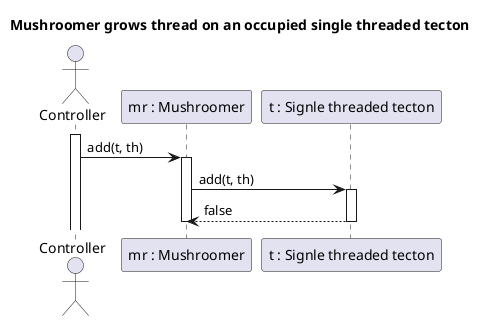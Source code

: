 @startuml growThreadOnSingle
title Mushroomer grows thread on an occupied single threaded tecton

actor Controller
participant "mr : Mushroomer" as MR
participant "t : Signle threaded tecton" as T

activate Controller
Controller -> MR : add(t, th)
activate MR

MR -> T : add(t, th)
activate T

MR <-- T : false
deactivate T

deactivate MR
@enduml